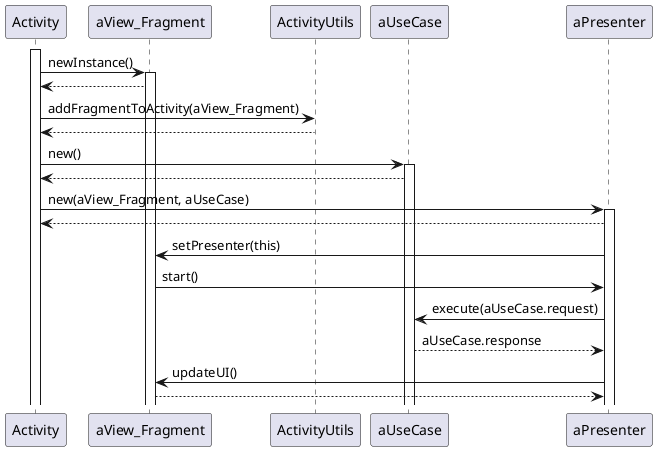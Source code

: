 @startuml
activate Activity
Activity -> aView_Fragment: newInstance()
activate aView_Fragment
aView_Fragment --> Activity
Activity -> ActivityUtils: addFragmentToActivity(aView_Fragment)
ActivityUtils --> Activity
Activity -> aUseCase: new()
activate aUseCase
aUseCase --> Activity
Activity -> aPresenter: new(aView_Fragment, aUseCase)
activate aPresenter
aPresenter --> Activity
aPresenter -> aView_Fragment: setPresenter(this)
aView_Fragment -> aPresenter: start()
aPresenter -> aUseCase: execute(aUseCase.request)
aUseCase --> aPresenter: aUseCase.response
aPresenter -> aView_Fragment: updateUI()
aView_Fragment --> aPresenter
@enduml